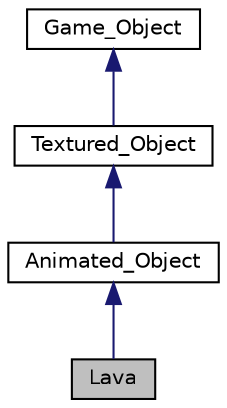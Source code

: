 digraph "Lava"
{
 // LATEX_PDF_SIZE
  edge [fontname="Helvetica",fontsize="10",labelfontname="Helvetica",labelfontsize="10"];
  node [fontname="Helvetica",fontsize="10",shape=record];
  Node1 [label="Lava",height=0.2,width=0.4,color="black", fillcolor="grey75", style="filled", fontcolor="black",tooltip=" "];
  Node2 -> Node1 [dir="back",color="midnightblue",fontsize="10",style="solid",fontname="Helvetica"];
  Node2 [label="Animated_Object",height=0.2,width=0.4,color="black", fillcolor="white", style="filled",URL="$classAnimated__Object.html",tooltip=" "];
  Node3 -> Node2 [dir="back",color="midnightblue",fontsize="10",style="solid",fontname="Helvetica"];
  Node3 [label="Textured_Object",height=0.2,width=0.4,color="black", fillcolor="white", style="filled",URL="$classTextured__Object.html",tooltip=" "];
  Node4 -> Node3 [dir="back",color="midnightblue",fontsize="10",style="solid",fontname="Helvetica"];
  Node4 [label="Game_Object",height=0.2,width=0.4,color="black", fillcolor="white", style="filled",URL="$classGame__Object.html",tooltip=" "];
}
